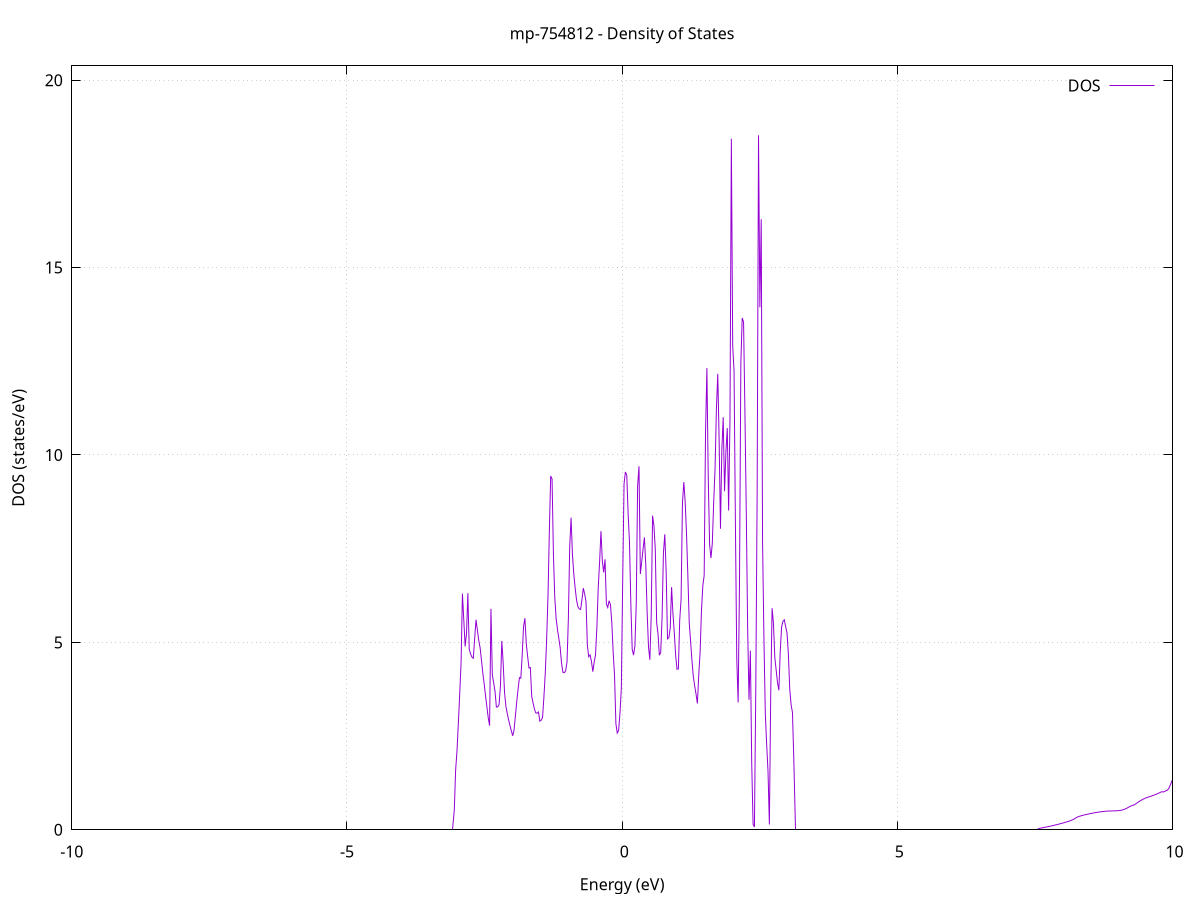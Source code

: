 set title 'mp-754812 - Density of States'
set xlabel 'Energy (eV)'
set ylabel 'DOS (states/eV)'
set grid
set xrange [-10:10]
set yrange [0:20.383]
set xzeroaxis lt -1
set terminal png size 800,600
set output 'mp-754812_dos_gnuplot.png'
plot '-' using 1:2 with lines title 'DOS'
-17.635100 0.000000
-17.610400 0.000000
-17.585800 0.000000
-17.561100 0.000000
-17.536400 0.000000
-17.511700 0.000000
-17.487100 0.000000
-17.462400 0.000000
-17.437700 0.000000
-17.413000 0.000000
-17.388300 0.000000
-17.363700 0.000000
-17.339000 0.000000
-17.314300 0.000000
-17.289600 0.000000
-17.265000 0.000000
-17.240300 0.000000
-17.215600 0.000000
-17.190900 0.000000
-17.166200 0.000000
-17.141600 0.000000
-17.116900 0.000000
-17.092200 0.000000
-17.067500 0.000000
-17.042800 0.000000
-17.018200 0.000000
-16.993500 0.000000
-16.968800 0.000000
-16.944100 0.000000
-16.919500 0.000000
-16.894800 0.000000
-16.870100 0.000000
-16.845400 0.000000
-16.820700 0.000000
-16.796100 0.000000
-16.771400 0.000000
-16.746700 0.000000
-16.722000 0.000000
-16.697300 0.000000
-16.672700 0.000000
-16.648000 0.000000
-16.623300 0.000000
-16.598600 0.000000
-16.574000 0.000000
-16.549300 0.000000
-16.524600 0.000000
-16.499900 0.000000
-16.475200 0.000000
-16.450600 0.000000
-16.425900 0.000000
-16.401200 0.000000
-16.376500 0.000000
-16.351800 0.000000
-16.327200 0.000000
-16.302500 0.000000
-16.277800 0.000000
-16.253100 0.000000
-16.228500 0.000000
-16.203800 0.000000
-16.179100 0.000000
-16.154400 0.000000
-16.129700 0.000000
-16.105100 0.000000
-16.080400 0.000000
-16.055700 0.000000
-16.031000 0.000000
-16.006400 0.000000
-15.981700 0.000000
-15.957000 0.000000
-15.932300 0.000000
-15.907600 0.000000
-15.883000 0.000000
-15.858300 0.000000
-15.833600 0.000000
-15.808900 0.000000
-15.784200 0.000000
-15.759600 0.000000
-15.734900 0.000000
-15.710200 0.000000
-15.685500 0.000000
-15.660900 0.000000
-15.636200 0.000000
-15.611500 0.000000
-15.586800 0.000000
-15.562100 0.000000
-15.537500 0.000000
-15.512800 0.000000
-15.488100 0.000000
-15.463400 0.000000
-15.438700 0.000000
-15.414100 0.000000
-15.389400 0.081600
-15.364700 0.404200
-15.340000 0.657200
-15.315400 0.948600
-15.290700 1.401600
-15.266000 1.782400
-15.241300 1.973900
-15.216600 2.069700
-15.192000 2.111600
-15.167300 2.107800
-15.142600 2.048300
-15.117900 2.007400
-15.093300 2.055000
-15.068600 2.123700
-15.043900 2.225000
-15.019200 2.406600
-14.994500 2.486300
-14.969900 2.607300
-14.945200 2.681400
-14.920500 2.677700
-14.895800 2.585000
-14.871100 2.484600
-14.846500 2.389900
-14.821800 2.323800
-14.797100 2.293500
-14.772400 2.300700
-14.747800 2.641800
-14.723100 3.446000
-14.698400 4.216500
-14.673700 5.537000
-14.649000 5.827300
-14.624400 6.123700
-14.599700 6.433600
-14.575000 7.781700
-14.550300 9.697600
-14.525600 3.271100
-14.501000 3.438100
-14.476300 3.872300
-14.451600 4.575700
-14.426900 4.562300
-14.402300 4.420900
-14.377600 4.342800
-14.352900 5.000500
-14.328200 5.978900
-14.303500 6.408100
-14.278900 7.216000
-14.254200 7.841500
-14.229500 8.860800
-14.204800 11.808100
-14.180200 4.935400
-14.155500 4.087200
-14.130800 4.610800
-14.106100 5.233600
-14.081400 6.485800
-14.056800 7.344100
-14.032100 8.387000
-14.007400 9.425400
-13.982700 9.334300
-13.958000 4.028900
-13.933400 3.717500
-13.908700 4.412600
-13.884000 4.990600
-13.859300 5.421000
-13.834700 5.600300
-13.810000 7.289800
-13.785300 6.685200
-13.760600 5.451000
-13.735900 4.893400
-13.711300 4.347100
-13.686600 4.115500
-13.661900 9.773100
-13.637200 15.478700
-13.612500 17.383000
-13.587900 12.307300
-13.563200 7.500800
-13.538500 6.171900
-13.513800 5.382600
-13.489200 4.622300
-13.464500 4.632200
-13.439800 4.649500
-13.415100 4.674400
-13.390400 4.706800
-13.365800 0.000000
-13.341100 0.000000
-13.316400 2.242500
-13.291700 2.242500
-13.267000 2.242400
-13.242400 2.242300
-13.217700 2.242300
-13.193000 2.242200
-13.168300 2.242100
-13.143700 2.242100
-13.119000 2.242000
-13.094300 2.242000
-13.069600 2.241900
-13.044900 2.375700
-13.020300 3.633400
-12.995600 3.632300
-12.970900 3.631600
-12.946200 3.631500
-12.921600 3.631800
-12.896900 3.632500
-12.872200 3.633800
-12.847500 11.039300
-12.822800 13.289700
-12.798200 4.224400
-12.773500 0.000000
-12.748800 0.000000
-12.724100 0.000000
-12.699400 0.000000
-12.674800 0.000000
-12.650100 0.000000
-12.625400 0.000000
-12.600700 0.000000
-12.576100 0.000000
-12.551400 0.000000
-12.526700 0.000000
-12.502000 0.000000
-12.477300 0.000000
-12.452700 0.000000
-12.428000 0.000000
-12.403300 0.000000
-12.378600 0.000000
-12.353900 0.000000
-12.329300 0.000000
-12.304600 0.000000
-12.279900 0.000000
-12.255200 0.000000
-12.230600 0.000000
-12.205900 0.000000
-12.181200 0.000000
-12.156500 0.000000
-12.131800 0.000000
-12.107200 0.000000
-12.082500 0.000000
-12.057800 0.000000
-12.033100 0.000000
-12.008500 0.000000
-11.983800 0.000000
-11.959100 0.000000
-11.934400 0.000000
-11.909700 0.000000
-11.885100 0.000000
-11.860400 0.000000
-11.835700 0.000000
-11.811000 0.000000
-11.786300 0.000000
-11.761700 0.000000
-11.737000 0.000000
-11.712300 0.000000
-11.687600 0.000000
-11.663000 0.000000
-11.638300 0.000000
-11.613600 0.000000
-11.588900 0.000000
-11.564200 0.000000
-11.539600 0.000000
-11.514900 0.000000
-11.490200 0.000000
-11.465500 0.000000
-11.440800 0.000000
-11.416200 0.000000
-11.391500 0.000000
-11.366800 0.000000
-11.342100 0.000000
-11.317500 0.000000
-11.292800 0.000000
-11.268100 0.000000
-11.243400 0.000000
-11.218700 0.000000
-11.194100 0.000000
-11.169400 0.000000
-11.144700 0.000000
-11.120000 0.000000
-11.095400 0.000000
-11.070700 0.000000
-11.046000 0.000000
-11.021300 0.000000
-10.996600 0.000000
-10.972000 0.000000
-10.947300 0.000000
-10.922600 0.000000
-10.897900 0.000000
-10.873200 0.000000
-10.848600 0.000000
-10.823900 0.000000
-10.799200 0.000000
-10.774500 0.000000
-10.749900 0.000000
-10.725200 0.000000
-10.700500 0.000000
-10.675800 0.000000
-10.651100 0.000000
-10.626500 0.000000
-10.601800 0.000000
-10.577100 0.000000
-10.552400 0.000000
-10.527700 0.000000
-10.503100 0.000000
-10.478400 0.000000
-10.453700 0.000000
-10.429000 0.000000
-10.404400 0.000000
-10.379700 0.000000
-10.355000 0.000000
-10.330300 0.000000
-10.305600 0.000000
-10.281000 0.000000
-10.256300 0.000000
-10.231600 0.000000
-10.206900 0.000000
-10.182300 0.000000
-10.157600 0.000000
-10.132900 0.000000
-10.108200 0.000000
-10.083500 0.000000
-10.058900 0.000000
-10.034200 0.000000
-10.009500 0.000000
-9.984800 0.000000
-9.960100 0.000000
-9.935500 0.000000
-9.910800 0.000000
-9.886100 0.000000
-9.861400 0.000000
-9.836800 0.000000
-9.812100 0.000000
-9.787400 0.000000
-9.762700 0.000000
-9.738000 0.000000
-9.713400 0.000000
-9.688700 0.000000
-9.664000 0.000000
-9.639300 0.000000
-9.614600 0.000000
-9.590000 0.000000
-9.565300 0.000000
-9.540600 0.000000
-9.515900 0.000000
-9.491300 0.000000
-9.466600 0.000000
-9.441900 0.000000
-9.417200 0.000000
-9.392500 0.000000
-9.367900 0.000000
-9.343200 0.000000
-9.318500 0.000000
-9.293800 0.000000
-9.269100 0.000000
-9.244500 0.000000
-9.219800 0.000000
-9.195100 0.000000
-9.170400 0.000000
-9.145800 0.000000
-9.121100 0.000000
-9.096400 0.000000
-9.071700 0.000000
-9.047000 0.000000
-9.022400 0.000000
-8.997700 0.000000
-8.973000 0.000000
-8.948300 0.000000
-8.923700 0.000000
-8.899000 0.000000
-8.874300 0.000000
-8.849600 0.000000
-8.824900 0.000000
-8.800300 0.000000
-8.775600 0.000000
-8.750900 0.000000
-8.726200 0.000000
-8.701500 0.000000
-8.676900 0.000000
-8.652200 0.000000
-8.627500 0.000000
-8.602800 0.000000
-8.578200 0.000000
-8.553500 0.000000
-8.528800 0.000000
-8.504100 0.000000
-8.479400 0.000000
-8.454800 0.000000
-8.430100 0.000000
-8.405400 0.000000
-8.380700 0.000000
-8.356000 0.000000
-8.331400 0.000000
-8.306700 0.000000
-8.282000 0.000000
-8.257300 0.000000
-8.232700 0.000000
-8.208000 0.000000
-8.183300 0.000000
-8.158600 0.000000
-8.133900 0.000000
-8.109300 0.000000
-8.084600 0.000000
-8.059900 0.000000
-8.035200 0.000000
-8.010600 0.000000
-7.985900 0.000000
-7.961200 0.000000
-7.936500 0.000000
-7.911800 0.000000
-7.887200 0.000000
-7.862500 0.000000
-7.837800 0.000000
-7.813100 0.000000
-7.788400 0.000000
-7.763800 0.000000
-7.739100 0.000000
-7.714400 0.000000
-7.689700 0.000000
-7.665100 0.000000
-7.640400 0.000000
-7.615700 0.000000
-7.591000 0.000000
-7.566300 0.000000
-7.541700 0.000000
-7.517000 0.000000
-7.492300 0.000000
-7.467600 0.000000
-7.442900 0.000000
-7.418300 0.000000
-7.393600 0.000000
-7.368900 0.000000
-7.344200 0.000000
-7.319600 0.000000
-7.294900 0.000000
-7.270200 0.000000
-7.245500 0.000000
-7.220800 0.000000
-7.196200 0.000000
-7.171500 0.000000
-7.146800 0.000000
-7.122100 0.000000
-7.097500 0.000000
-7.072800 0.000000
-7.048100 0.000000
-7.023400 0.000000
-6.998700 0.000000
-6.974100 0.000000
-6.949400 0.000000
-6.924700 0.000000
-6.900000 0.000000
-6.875300 0.000000
-6.850700 0.000000
-6.826000 0.000000
-6.801300 0.000000
-6.776600 0.000000
-6.752000 0.000000
-6.727300 0.000000
-6.702600 0.000000
-6.677900 0.000000
-6.653200 0.000000
-6.628600 0.000000
-6.603900 0.000000
-6.579200 0.000000
-6.554500 0.000000
-6.529800 0.000000
-6.505200 0.000000
-6.480500 0.000000
-6.455800 0.000000
-6.431100 0.000000
-6.406500 0.000000
-6.381800 0.000000
-6.357100 0.000000
-6.332400 0.000000
-6.307700 0.000000
-6.283100 0.000000
-6.258400 0.000000
-6.233700 0.000000
-6.209000 0.000000
-6.184400 0.000000
-6.159700 0.000000
-6.135000 0.000000
-6.110300 0.000000
-6.085600 0.000000
-6.061000 0.000000
-6.036300 0.000000
-6.011600 0.000000
-5.986900 0.000000
-5.962200 0.000000
-5.937600 0.000000
-5.912900 0.000000
-5.888200 0.000000
-5.863500 0.000000
-5.838900 0.000000
-5.814200 0.000000
-5.789500 0.000000
-5.764800 0.000000
-5.740100 0.000000
-5.715500 0.000000
-5.690800 0.000000
-5.666100 0.000000
-5.641400 0.000000
-5.616700 0.000000
-5.592100 0.000000
-5.567400 0.000000
-5.542700 0.000000
-5.518000 0.000000
-5.493400 0.000000
-5.468700 0.000000
-5.444000 0.000000
-5.419300 0.000000
-5.394600 0.000000
-5.370000 0.000000
-5.345300 0.000000
-5.320600 0.000000
-5.295900 0.000000
-5.271200 0.000000
-5.246600 0.000000
-5.221900 0.000000
-5.197200 0.000000
-5.172500 0.000000
-5.147900 0.000000
-5.123200 0.000000
-5.098500 0.000000
-5.073800 0.000000
-5.049100 0.000000
-5.024500 0.000000
-4.999800 0.000000
-4.975100 0.000000
-4.950400 0.000000
-4.925800 0.000000
-4.901100 0.000000
-4.876400 0.000000
-4.851700 0.000000
-4.827000 0.000000
-4.802400 0.000000
-4.777700 0.000000
-4.753000 0.000000
-4.728300 0.000000
-4.703600 0.000000
-4.679000 0.000000
-4.654300 0.000000
-4.629600 0.000000
-4.604900 0.000000
-4.580300 0.000000
-4.555600 0.000000
-4.530900 0.000000
-4.506200 0.000000
-4.481500 0.000000
-4.456900 0.000000
-4.432200 0.000000
-4.407500 0.000000
-4.382800 0.000000
-4.358100 0.000000
-4.333500 0.000000
-4.308800 0.000000
-4.284100 0.000000
-4.259400 0.000000
-4.234800 0.000000
-4.210100 0.000000
-4.185400 0.000000
-4.160700 0.000000
-4.136000 0.000000
-4.111400 0.000000
-4.086700 0.000000
-4.062000 0.000000
-4.037300 0.000000
-4.012700 0.000000
-3.988000 0.000000
-3.963300 0.000000
-3.938600 0.000000
-3.913900 0.000000
-3.889300 0.000000
-3.864600 0.000000
-3.839900 0.000000
-3.815200 0.000000
-3.790500 0.000000
-3.765900 0.000000
-3.741200 0.000000
-3.716500 0.000000
-3.691800 0.000000
-3.667200 0.000000
-3.642500 0.000000
-3.617800 0.000000
-3.593100 0.000000
-3.568400 0.000000
-3.543800 0.000000
-3.519100 0.000000
-3.494400 0.000000
-3.469700 0.000000
-3.445000 0.000000
-3.420400 0.000000
-3.395700 0.000000
-3.371000 0.000000
-3.346300 0.000000
-3.321700 0.000000
-3.297000 0.000000
-3.272300 0.000000
-3.247600 0.000000
-3.222900 0.000000
-3.198300 0.000000
-3.173600 0.000000
-3.148900 0.000000
-3.124200 0.000000
-3.099600 0.000000
-3.074900 0.000000
-3.050200 0.516700
-3.025500 1.591900
-3.000800 2.109600
-2.976200 2.836500
-2.951500 3.615300
-2.926800 4.456400
-2.902100 6.298900
-2.877400 5.606200
-2.852800 4.890000
-2.828100 5.230800
-2.803400 6.312000
-2.778700 4.821900
-2.754100 4.691900
-2.729400 4.608800
-2.704700 4.576600
-2.680000 5.095400
-2.655300 5.604100
-2.630700 5.335200
-2.606000 5.059700
-2.581300 4.861700
-2.556600 4.533200
-2.531900 4.185700
-2.507300 3.898100
-2.482600 3.574600
-2.457900 3.287600
-2.433200 2.987800
-2.408600 2.778000
-2.383900 5.894500
-2.359200 4.142000
-2.334500 3.919800
-2.309800 3.693300
-2.285200 3.275300
-2.260500 3.280900
-2.235800 3.342600
-2.211100 3.846800
-2.186500 5.036600
-2.161800 4.454800
-2.137100 3.670000
-2.112400 3.297200
-2.087700 3.100700
-2.063100 2.932500
-2.038400 2.781800
-2.013700 2.643200
-1.989000 2.507500
-1.964300 2.658500
-1.939700 3.034800
-1.915000 3.418200
-1.890300 3.765400
-1.865600 4.061300
-1.841000 4.046200
-1.816300 4.648900
-1.791600 5.421200
-1.766900 5.645700
-1.742200 4.971400
-1.717600 4.632400
-1.692900 4.316800
-1.668200 4.329600
-1.643500 3.566900
-1.618800 3.384500
-1.594200 3.223500
-1.569500 3.120500
-1.544800 3.110900
-1.520100 3.143800
-1.495500 2.899100
-1.470800 2.924500
-1.446100 2.997600
-1.421400 3.546500
-1.396700 4.181100
-1.372100 5.075500
-1.347400 6.236000
-1.322700 7.957600
-1.298000 9.439800
-1.273300 9.358100
-1.248700 7.348100
-1.224000 6.191900
-1.199300 5.637200
-1.174600 5.336100
-1.150000 5.105000
-1.125300 4.848700
-1.100600 4.438600
-1.075900 4.201200
-1.051200 4.191600
-1.026600 4.240500
-1.001900 4.474600
-0.977200 5.620900
-0.952500 7.558100
-0.927900 8.327400
-0.903200 7.342700
-0.878500 6.821100
-0.853800 6.450500
-0.829100 6.135500
-0.804500 5.954400
-0.779800 5.895000
-0.755100 5.879900
-0.730400 6.132300
-0.705700 6.447100
-0.681100 6.291500
-0.656400 6.085200
-0.631700 4.918800
-0.607000 4.616400
-0.582400 4.666000
-0.557700 4.493800
-0.533000 4.219100
-0.508300 4.468400
-0.483600 4.670700
-0.459000 5.403800
-0.434300 6.469500
-0.409600 7.140100
-0.384900 7.967300
-0.360200 7.176200
-0.335600 6.867200
-0.310900 7.216500
-0.286200 6.022400
-0.261500 5.932000
-0.236900 6.112600
-0.212200 6.006300
-0.187500 5.516200
-0.162800 4.727200
-0.138100 4.121800
-0.113500 2.831600
-0.088800 2.581800
-0.064100 2.650800
-0.039400 3.115900
-0.014800 3.765400
0.009900 6.626800
0.034600 9.230500
0.059300 9.548100
0.084000 9.460200
0.108600 8.434500
0.133300 7.680500
0.158000 6.021000
0.182700 4.815100
0.207400 4.663100
0.232000 4.909300
0.256700 6.050700
0.281400 9.180100
0.306100 9.698100
0.330700 6.824000
0.355400 7.148800
0.380100 7.492300
0.404800 7.802000
0.429500 7.061700
0.454100 5.808300
0.478800 4.884300
0.503500 4.534600
0.528200 5.697600
0.552900 8.381600
0.577500 8.114400
0.602200 7.488200
0.626900 5.525600
0.651600 5.230900
0.676200 4.656900
0.700900 4.731000
0.725600 5.670200
0.750300 7.390100
0.775000 7.884300
0.799600 6.892500
0.824300 5.094500
0.849000 5.127800
0.873700 5.384000
0.898300 6.475800
0.923000 5.769200
0.947700 5.256500
0.972400 4.645700
0.997100 4.283900
1.021700 4.293700
1.046400 5.606400
1.071100 6.152800
1.095800 8.717600
1.120500 9.277500
1.145100 8.759200
1.169800 7.895800
1.194500 6.761500
1.219200 5.521800
1.243800 5.020900
1.268500 4.515500
1.293200 4.088100
1.317900 3.838300
1.342600 3.618200
1.367200 3.370400
1.391900 4.127000
1.416600 4.739600
1.441300 5.846900
1.466000 6.512700
1.490600 6.789800
1.515300 10.604700
1.540000 12.317800
1.564700 9.381500
1.589300 7.609500
1.614000 7.250500
1.638700 7.660400
1.663400 8.743500
1.688100 9.620000
1.712700 11.216500
1.737400 12.166400
1.762100 10.413600
1.786800 8.032900
1.811400 10.129600
1.836100 11.008600
1.860800 9.030100
1.885500 10.070500
1.910200 10.717600
1.934800 8.519100
1.959500 10.964000
1.984200 18.439900
2.008900 12.904500
2.033600 12.240600
2.058200 8.143500
2.082900 4.546800
2.107600 3.397600
2.132300 6.604400
2.156900 12.455200
2.181600 13.655900
2.206300 13.548200
2.231000 11.139800
2.255700 8.465500
2.280300 5.399400
2.305000 3.469100
2.329700 4.778900
2.354400 1.782200
2.379100 0.144800
2.403700 0.073700
2.428400 3.775400
2.453100 8.977100
2.477800 18.530000
2.502400 13.943000
2.527100 16.290500
2.551800 7.649800
2.576500 5.088900
2.601200 3.100900
2.625800 2.283100
2.650500 1.558200
2.675200 0.140800
2.699900 3.636400
2.724600 5.912100
2.749200 5.510300
2.773900 4.598900
2.798600 4.259200
2.823300 3.922600
2.847900 3.722300
2.872600 4.763500
2.897300 5.413600
2.922000 5.562700
2.946700 5.602800
2.971300 5.419100
2.996000 5.243600
3.020700 4.687300
3.045400 3.751100
3.070000 3.336900
3.094700 3.127000
3.119400 1.865900
3.144100 0.000000
3.168800 0.000000
3.193400 0.000000
3.218100 0.000000
3.242800 0.000000
3.267500 0.000000
3.292200 0.000000
3.316800 0.000000
3.341500 0.000000
3.366200 0.000000
3.390900 0.000000
3.415500 0.000000
3.440200 0.000000
3.464900 0.000000
3.489600 0.000000
3.514300 0.000000
3.538900 0.000000
3.563600 0.000000
3.588300 0.000000
3.613000 0.000000
3.637700 0.000000
3.662300 0.000000
3.687000 0.000000
3.711700 0.000000
3.736400 0.000000
3.761000 0.000000
3.785700 0.000000
3.810400 0.000000
3.835100 0.000000
3.859800 0.000000
3.884400 0.000000
3.909100 0.000000
3.933800 0.000000
3.958500 0.000000
3.983100 0.000000
4.007800 0.000000
4.032500 0.000000
4.057200 0.000000
4.081900 0.000000
4.106500 0.000000
4.131200 0.000000
4.155900 0.000000
4.180600 0.000000
4.205300 0.000000
4.229900 0.000000
4.254600 0.000000
4.279300 0.000000
4.304000 0.000000
4.328600 0.000000
4.353300 0.000000
4.378000 0.000000
4.402700 0.000000
4.427400 0.000000
4.452000 0.000000
4.476700 0.000000
4.501400 0.000000
4.526100 0.000000
4.550800 0.000000
4.575400 0.000000
4.600100 0.000000
4.624800 0.000000
4.649500 0.000000
4.674100 0.000000
4.698800 0.000000
4.723500 0.000000
4.748200 0.000000
4.772900 0.000000
4.797500 0.000000
4.822200 0.000000
4.846900 0.000000
4.871600 0.000000
4.896200 0.000000
4.920900 0.000000
4.945600 0.000000
4.970300 0.000000
4.995000 0.000000
5.019600 0.000000
5.044300 0.000000
5.069000 0.000000
5.093700 0.000000
5.118400 0.000000
5.143000 0.000000
5.167700 0.000000
5.192400 0.000000
5.217100 0.000000
5.241700 0.000000
5.266400 0.000000
5.291100 0.000000
5.315800 0.000000
5.340500 0.000000
5.365100 0.000000
5.389800 0.000000
5.414500 0.000000
5.439200 0.000000
5.463900 0.000000
5.488500 0.000000
5.513200 0.000000
5.537900 0.000000
5.562600 0.000000
5.587200 0.000000
5.611900 0.000000
5.636600 0.000000
5.661300 0.000000
5.686000 0.000000
5.710600 0.000000
5.735300 0.000000
5.760000 0.000000
5.784700 0.000000
5.809400 0.000000
5.834000 0.000000
5.858700 0.000000
5.883400 0.000000
5.908100 0.000000
5.932700 0.000000
5.957400 0.000000
5.982100 0.000000
6.006800 0.000000
6.031500 0.000000
6.056100 0.000000
6.080800 0.000000
6.105500 0.000000
6.130200 0.000000
6.154800 0.000000
6.179500 0.000000
6.204200 0.000000
6.228900 0.000000
6.253600 0.000000
6.278200 0.000000
6.302900 0.000000
6.327600 0.000000
6.352300 0.000000
6.377000 0.000000
6.401600 0.000000
6.426300 0.000000
6.451000 0.000000
6.475700 0.000000
6.500300 0.000000
6.525000 0.000000
6.549700 0.000000
6.574400 0.000000
6.599100 0.000000
6.623700 0.000000
6.648400 0.000000
6.673100 0.000000
6.697800 0.000000
6.722500 0.000000
6.747100 0.000000
6.771800 0.000000
6.796500 0.000000
6.821200 0.000000
6.845800 0.000000
6.870500 0.000000
6.895200 0.000000
6.919900 0.000000
6.944600 0.000000
6.969200 0.000000
6.993900 0.000000
7.018600 0.000000
7.043300 0.000000
7.067900 0.000000
7.092600 0.000000
7.117300 0.000000
7.142000 0.000000
7.166700 0.000000
7.191300 0.000000
7.216000 0.000000
7.240700 0.000000
7.265400 0.000000
7.290100 0.000000
7.314700 0.000000
7.339400 0.000000
7.364100 0.000000
7.388800 0.000000
7.413400 0.000000
7.438100 0.000000
7.462800 0.000000
7.487500 0.000000
7.512200 0.000000
7.536800 0.006800
7.561500 0.023700
7.586200 0.036800
7.610900 0.046200
7.635600 0.053000
7.660200 0.059800
7.684900 0.066900
7.709600 0.074100
7.734300 0.081700
7.758900 0.089400
7.783600 0.097400
7.808300 0.105500
7.833000 0.114000
7.857700 0.122600
7.882300 0.131500
7.907000 0.140600
7.931700 0.149900
7.956400 0.159500
7.981000 0.169200
8.005700 0.179200
8.030400 0.189500
8.055100 0.199900
8.079800 0.210600
8.104400 0.221500
8.129100 0.233100
8.153800 0.246800
8.178500 0.262700
8.203200 0.280800
8.227800 0.301100
8.252500 0.323600
8.277200 0.343100
8.301900 0.355100
8.326500 0.367600
8.351200 0.378200
8.375900 0.387300
8.400600 0.396200
8.425300 0.404800
8.449900 0.413200
8.474600 0.421400
8.499300 0.429400
8.524000 0.437000
8.548700 0.444300
8.573300 0.451200
8.598000 0.457700
8.622700 0.463800
8.647400 0.469600
8.672000 0.475000
8.696700 0.480000
8.721400 0.484600
8.746100 0.488800
8.770800 0.492600
8.795400 0.495900
8.820100 0.498800
8.844800 0.500700
8.869500 0.501500
8.894100 0.502400
8.918800 0.503300
8.943500 0.504600
8.968200 0.506300
8.992900 0.508300
9.017500 0.510800
9.042200 0.514300
9.066900 0.520400
9.091600 0.529200
9.116300 0.540600
9.140900 0.554800
9.165600 0.571600
9.190300 0.591100
9.215000 0.612800
9.239600 0.630700
9.264300 0.646200
9.289000 0.659400
9.313700 0.670300
9.338400 0.696900
9.363000 0.724200
9.387700 0.749500
9.412400 0.772500
9.437100 0.793100
9.461800 0.811900
9.486400 0.830600
9.511100 0.847100
9.535800 0.860900
9.560500 0.872400
9.585100 0.884000
9.609800 0.896300
9.634500 0.909200
9.659200 0.922700
9.683900 0.936900
9.708500 0.951700
9.733200 0.967100
9.757900 0.983100
9.782600 0.999800
9.807300 1.016900
9.831900 1.007700
9.856600 1.023000
9.881300 1.038700
9.906000 1.056100
9.930600 1.097100
9.955300 1.179600
9.980000 1.260500
10.004700 1.352500
10.029400 1.441800
10.054000 1.507800
10.078700 1.554700
10.103400 1.588500
10.128100 1.612800
10.152700 1.624500
10.177400 1.626300
10.202100 1.624200
10.226800 1.623800
10.251500 1.623800
10.276100 1.623900
10.300800 1.625100
10.325500 1.628700
10.350200 1.634400
10.374900 1.646700
10.399500 1.694800
10.424200 1.727000
10.448900 1.745100
10.473600 1.764700
10.498200 1.785500
10.522900 1.807700
10.547600 1.830900
10.572300 1.855700
10.597000 1.881000
10.621600 1.900400
10.646300 1.923500
10.671000 1.952100
10.695700 2.001500
10.720400 2.080000
10.745000 2.167200
10.769700 2.231700
10.794400 2.297900
10.819100 2.377200
10.843700 2.471400
10.868400 2.577000
10.893100 2.686600
10.917800 2.851200
10.942500 2.970200
10.967100 3.078000
10.991800 3.188000
11.016500 3.280800
11.041200 3.345000
11.065800 3.468100
11.090500 3.596000
11.115200 3.702900
11.139900 3.808600
11.164600 3.854900
11.189200 3.720600
11.213900 3.633000
11.238600 3.623100
11.263300 3.673300
11.288000 3.761500
11.312600 3.898500
11.337300 4.113600
11.362000 4.411000
11.386700 4.727000
11.411300 5.269600
11.436000 6.416900
11.460700 5.829200
11.485400 4.949000
11.510100 4.101200
11.534700 3.661800
11.559400 3.423600
11.584100 3.452700
11.608800 3.524400
11.633500 3.583600
11.658100 3.600800
11.682800 3.785200
11.707500 4.287100
11.732200 5.024900
11.756800 6.225800
11.781500 6.978500
11.806200 9.194100
11.830900 5.527600
11.855600 3.857000
11.880200 3.583800
11.904900 3.669200
11.929600 3.769600
11.954300 3.962700
11.978900 4.287300
12.003600 4.861400
12.028300 5.415500
12.053000 5.865600
12.077700 7.502300
12.102300 5.103700
12.127000 4.412500
12.151700 3.897500
12.176400 3.509500
12.201100 3.258100
12.225700 3.106800
12.250400 3.021500
12.275100 3.024500
12.299800 3.239100
12.324400 3.645700
12.349100 4.410600
12.373800 5.072100
12.398500 5.609100
12.423200 5.844000
12.447800 6.146800
12.472500 5.729500
12.497200 3.713700
12.521900 3.405400
12.546600 3.393300
12.571200 3.444600
12.595900 3.658600
12.620600 4.022700
12.645300 4.425400
12.669900 4.654700
12.694600 4.672600
12.719300 4.676400
12.744000 4.394000
12.768700 4.077000
12.793300 4.023900
12.818000 4.378700
12.842700 4.264900
12.867400 3.645000
12.892000 3.724000
12.916700 3.755000
12.941400 3.759400
12.966100 3.760300
12.990800 3.795700
13.015400 3.879300
13.040100 4.009200
13.064800 4.105100
13.089500 4.319100
13.114200 4.426800
13.138800 4.480600
13.163500 4.374300
13.188200 4.123900
13.212900 4.094700
13.237500 4.214300
13.262200 4.639900
13.286900 5.130200
13.311600 5.329000
13.336300 4.901200
13.360900 4.709300
13.385600 4.898300
13.410300 4.763100
13.435000 3.505700
13.459700 2.495400
13.484300 2.913500
13.509000 2.520200
13.533700 2.738400
13.558400 3.420700
13.583000 4.408200
13.607700 4.688100
13.632400 4.724800
13.657100 4.206100
13.681800 3.962800
13.706400 3.610100
13.731100 3.348800
13.755800 3.295000
13.780500 3.163700
13.805200 3.061200
13.829800 2.987900
13.854500 2.942600
13.879200 2.970500
13.903900 3.504800
13.928500 4.227100
13.953200 4.173400
13.977900 4.403700
14.002600 4.538000
14.027300 4.647000
14.051900 4.754200
14.076600 5.034500
14.101300 7.445300
14.126000 7.931700
14.150600 8.168500
14.175300 4.404100
14.200000 3.632900
14.224700 3.105200
14.249400 2.820400
14.274000 2.806900
14.298700 3.068300
14.323400 3.480000
14.348100 4.045300
14.372800 4.654400
14.397400 5.171300
14.422100 5.730300
14.446800 6.047700
14.471500 5.836000
14.496100 5.285400
14.520800 5.122600
14.545500 4.874700
14.570200 4.627400
14.594900 4.354800
14.619500 3.901900
14.644200 3.387600
14.668900 3.071300
14.693600 2.937800
14.718300 2.783300
14.742900 2.598800
14.767600 2.334700
14.792300 2.161500
14.817000 2.071000
14.841600 2.044900
14.866300 2.075400
14.891000 2.299000
14.915700 2.644500
14.940400 3.079100
14.965000 3.559800
14.989700 4.081800
15.014400 4.637500
15.039100 5.583400
15.063700 7.136000
15.088400 6.327900
15.113100 5.665400
15.137800 5.154300
15.162500 4.811000
15.187100 4.434300
15.211800 4.123500
15.236500 3.719600
15.261200 3.512000
15.285900 2.743100
15.310500 2.787800
15.335200 2.742900
15.359900 2.850300
15.384600 3.393100
15.409200 4.116600
15.433900 4.372500
15.458600 4.613500
15.483300 4.809300
15.508000 5.333700
15.532600 5.339700
15.557300 5.351600
15.582000 5.374000
15.606700 5.276200
15.631400 5.212700
15.656000 4.687200
15.680700 4.662400
15.705400 4.525400
15.730100 4.486400
15.754700 4.528100
15.779400 4.508200
15.804100 4.514900
15.828800 4.546600
15.853500 4.574200
15.878100 4.576000
15.902800 4.597600
15.927500 4.609500
15.952200 4.728200
15.976800 4.973100
16.001500 5.307100
16.026200 5.206900
16.050900 5.335300
16.075600 5.386100
16.100200 5.072200
16.124900 4.767600
16.149600 4.534400
16.174300 4.384600
16.199000 4.275300
16.223600 4.119100
16.248300 3.834600
16.273000 3.664300
16.297700 3.672000
16.322300 3.924000
16.347000 4.432200
16.371700 5.433300
16.396400 5.951500
16.421100 6.463800
16.445700 8.106000
16.470400 6.357200
16.495100 5.832100
16.519800 5.827100
16.544500 4.591800
16.569100 3.611800
16.593800 2.973300
16.618500 2.510800
16.643200 2.216100
16.667800 2.015800
16.692500 1.818700
16.717200 1.720400
16.741900 1.652300
16.766600 3.651800
16.791200 3.959300
16.815900 4.423400
16.840600 6.203200
16.865300 7.289200
16.889900 6.381500
16.914600 6.911200
16.939300 6.301600
16.964000 5.900800
16.988700 5.547900
17.013300 5.238000
17.038000 4.983000
17.062700 5.139400
17.087400 5.437500
17.112100 5.302500
17.136700 4.159000
17.161400 3.672300
17.186100 3.623700
17.210800 4.032800
17.235400 4.319800
17.260100 4.564700
17.284800 4.778600
17.309500 5.296900
17.334200 5.736900
17.358800 6.264300
17.383500 6.271700
17.408200 5.207000
17.432900 4.623500
17.457600 4.516100
17.482200 4.701800
17.506900 4.419000
17.531600 4.002900
17.556300 3.891200
17.580900 4.236800
17.605600 4.956400
17.630300 6.576200
17.655000 8.043200
17.679700 9.411800
17.704300 10.339200
17.729000 8.031800
17.753700 5.043000
17.778400 4.982700
17.803100 5.284700
17.827700 6.074600
17.852400 7.342700
17.877100 8.600900
17.901800 10.541800
17.926400 9.541500
17.951100 9.379600
17.975800 7.624800
18.000500 6.341600
18.025200 5.425700
18.049800 4.427400
18.074500 4.023600
18.099200 3.986000
18.123900 4.766300
18.148500 5.302700
18.173200 5.708500
18.197900 6.011100
18.222600 6.456800
18.247300 6.993800
18.271900 7.554000
18.296600 8.350200
18.321300 7.683200
18.346000 7.155100
18.370700 6.282100
18.395300 6.065000
18.420000 6.052300
18.444700 7.726400
18.469400 6.947200
18.494000 6.659600
18.518700 7.642100
18.543400 6.909200
18.568100 5.907100
18.592800 5.253500
18.617400 4.572000
18.642100 4.241700
18.666800 4.162500
18.691500 4.271900
18.716200 4.632500
18.740800 5.513900
18.765500 6.366600
18.790200 8.024200
18.814900 7.385900
18.839500 6.450700
18.864200 3.576400
18.888900 2.866400
18.913600 2.625100
18.938300 2.800000
18.962900 3.588200
18.987600 5.004400
19.012300 6.044600
19.037000 5.937900
19.061600 4.749100
19.086300 4.894800
19.111000 5.045500
19.135700 5.214600
19.160400 5.560400
19.185000 5.859300
19.209700 4.661500
19.234400 2.779300
19.259100 2.072100
19.283800 1.486500
19.308400 1.022500
19.333100 0.662500
19.357800 0.414500
19.382500 0.286300
19.407100 0.182600
19.431800 0.178700
19.456500 0.198600
19.481200 0.242300
19.505900 0.301700
19.530500 0.351200
19.555200 0.415000
19.579900 0.495800
19.604600 0.566900
19.629300 0.622500
19.653900 0.668300
19.678600 0.717800
19.703300 0.784300
19.728000 0.872500
19.752600 0.924900
19.777300 0.954200
19.802000 2.476100
19.826700 2.352200
19.851400 1.672200
19.876000 1.734200
19.900700 1.798900
19.925400 1.870600
19.950100 1.950000
19.974700 2.037300
19.999400 2.133800
20.024100 2.230700
20.048800 2.336100
20.073500 2.447200
20.098100 2.564200
20.122800 2.686900
20.147500 2.928100
20.172200 2.772600
20.196900 2.799600
20.221500 2.819200
20.246200 2.831800
20.270900 2.848800
20.295600 2.889200
20.320200 2.936900
20.344900 2.989700
20.369600 3.047900
20.394300 3.112200
20.419000 3.297400
20.443600 3.494400
20.468300 3.865800
20.493000 3.085700
20.517700 2.686700
20.542400 2.524900
20.567000 2.506400
20.591700 2.523200
20.616400 2.544200
20.641100 2.765900
20.665700 2.859900
20.690400 2.971500
20.715100 3.379400
20.739800 3.606700
20.764500 3.535900
20.789100 3.468500
20.813800 3.415700
20.838500 3.398600
20.863200 3.414300
20.887800 3.478000
20.912500 3.583500
20.937200 3.833900
20.961900 4.050100
20.986600 4.415500
21.011200 4.093900
21.035900 3.771800
21.060600 3.835900
21.085300 3.956000
21.110000 4.058900
21.134600 4.130500
21.159300 4.167600
21.184000 4.131700
21.208700 3.993900
21.233300 3.650100
21.258000 3.671700
21.282700 3.763300
21.307400 3.980500
21.332100 4.743300
21.356700 4.347100
21.381400 4.300400
21.406100 4.265500
21.430800 4.296500
21.455500 4.220800
21.480100 4.309400
21.504800 4.405200
21.529500 4.512800
21.554200 4.569400
21.578800 4.644200
21.603500 4.425800
21.628200 4.215700
21.652900 4.322300
21.677600 4.305500
21.702200 3.547200
21.726900 3.475100
21.751600 3.634600
21.776300 3.678000
21.801000 3.813900
21.825600 3.891500
21.850300 3.953300
21.875000 3.710300
21.899700 3.434200
21.924300 3.221000
21.949000 3.070000
21.973700 3.020400
21.998400 2.934900
22.023100 2.834600
22.047700 3.426200
22.072400 2.947500
22.097100 2.874100
22.121800 2.872100
22.146400 2.925600
22.171100 3.034600
22.195800 3.343200
22.220500 3.478500
22.245200 3.464000
22.269800 3.454400
22.294500 3.386000
22.319200 3.325300
22.343900 3.307000
22.368600 3.309700
22.393200 3.323500
22.417900 3.359300
22.442600 3.420400
22.467300 3.523600
22.491900 3.630800
22.516600 3.623500
22.541300 3.616500
22.566000 3.713200
22.590700 3.989300
22.615300 3.994800
22.640000 4.010000
22.664700 4.429100
22.689400 4.401600
22.714100 3.830600
22.738700 3.558700
22.763400 3.443000
22.788100 3.332700
22.812800 3.227800
22.837400 3.155600
22.862100 3.049600
22.886800 3.025100
22.911500 3.069900
22.936200 2.969500
22.960800 3.005700
22.985500 3.118600
23.010200 3.235200
23.034900 3.775000
23.059500 4.163100
23.084200 4.597200
23.108900 5.381600
23.133600 4.432000
23.158300 3.906200
23.182900 3.995500
23.207600 4.260700
23.232300 4.604900
23.257000 4.586100
23.281700 4.335300
23.306300 4.705900
23.331000 4.307500
23.355700 3.401700
23.380400 3.038300
23.405000 2.605400
23.429700 2.425900
23.454400 2.383200
23.479100 2.374300
23.503800 2.425800
23.528400 2.546800
23.553100 2.740100
23.577800 2.948300
23.602500 3.026600
23.627200 3.025700
23.651800 3.122300
23.676500 3.270000
23.701200 3.370900
23.725900 3.435100
23.750500 3.415100
23.775200 3.421900
23.799900 3.420400
23.824600 3.437800
23.849300 3.560900
23.873900 3.698800
23.898600 3.858500
23.923300 3.818000
23.948000 3.709300
23.972600 3.605200
23.997300 3.518600
24.022000 3.428900
24.046700 3.298900
24.071400 3.177500
24.096000 3.069000
24.120700 3.035600
24.145400 3.065500
24.170100 3.442400
24.194800 2.895600
24.219400 2.783900
24.244100 2.850500
24.268800 2.991600
24.293500 3.143900
24.318100 3.308000
24.342800 3.546300
24.367500 3.829200
24.392200 4.291500
24.416900 5.141200
24.441500 5.462600
24.466200 5.006100
24.490900 6.205400
24.515600 5.256200
24.540300 5.276200
24.564900 5.148600
24.589600 4.944700
24.614300 4.629600
24.639000 5.170300
24.663600 5.012600
24.688300 4.103900
24.713000 3.465000
24.737700 3.262800
24.762400 3.124800
24.787000 3.029200
24.811700 2.954700
24.836400 2.898300
24.861100 2.875900
24.885800 2.882100
24.910400 2.943600
24.935100 3.052100
24.959800 3.205500
24.984500 3.377700
25.009100 3.518200
25.033800 3.658200
25.058500 3.743400
25.083200 3.776300
25.107900 3.864300
25.132500 3.385400
25.157200 2.978400
25.181900 2.907100
25.206600 2.844900
25.231200 2.957300
25.255900 3.908500
25.280600 4.572800
25.305300 4.419300
25.330000 4.532600
25.354600 5.754800
25.379300 5.331100
25.404000 3.968900
25.428700 4.106200
25.453400 4.294900
25.478000 4.544400
25.502700 4.979200
25.527400 5.428200
25.552100 5.783000
25.576700 6.615400
25.601400 6.031200
25.626100 5.882100
25.650800 6.581100
25.675500 6.403000
25.700100 5.723400
25.724800 4.397500
25.749500 3.655700
25.774200 3.782900
25.798900 3.777900
25.823500 4.078600
25.848200 5.737600
25.872900 5.406600
25.897600 4.938800
25.922200 4.735800
25.946900 4.566400
25.971600 4.469900
25.996300 4.437900
26.021000 4.439600
26.045600 4.474300
26.070300 4.608000
26.095000 5.875400
26.119700 5.436300
26.144300 5.224100
26.169000 4.999000
26.193700 4.963400
26.218400 4.957300
26.243100 5.015300
26.267700 4.868200
26.292400 4.718200
26.317100 4.821000
26.341800 4.849300
26.366500 4.818000
26.391100 4.768100
26.415800 4.325600
26.440500 3.515300
26.465200 4.136500
26.489800 3.901200
26.514500 3.987600
26.539200 4.153000
26.563900 4.447200
26.588600 4.856500
26.613200 5.100800
26.637900 4.965000
26.662600 5.034200
26.687300 5.535200
26.712000 6.003800
26.736600 6.182300
26.761300 6.015400
26.786000 5.673900
26.810700 5.339300
26.835300 6.818200
26.860000 4.943300
26.884700 4.194500
26.909400 4.006900
26.934100 3.988700
26.958700 4.044200
26.983400 3.942200
27.008100 3.891100
27.032800 3.942600
27.057400 4.077300
27.082100 4.321200
27.106800 4.394900
27.131500 4.188700
27.156200 4.188000
27.180800 4.321100
27.205500 4.355600
27.230200 4.287400
27.254900 4.191200
27.279600 4.087800
27.304200 3.939500
27.328900 3.751300
27.353600 3.685000
27.378300 3.702100
27.402900 4.060100
27.427600 5.221200
27.452300 4.192000
27.477000 4.070800
27.501700 3.970100
27.526300 3.881700
27.551000 3.811400
27.575700 3.778200
27.600400 3.765500
27.625100 3.765600
27.649700 3.772100
27.674400 3.918600
27.699100 4.198000
27.723800 4.616500
27.748400 5.087000
27.773100 5.532500
27.797800 5.608100
27.822500 5.430400
27.847200 5.117200
27.871800 5.184000
27.896500 4.868800
27.921200 4.830100
27.945900 4.862000
27.970500 4.870100
27.995200 4.977800
28.019900 5.333000
28.044600 5.152400
28.069300 4.914400
28.093900 4.592200
28.118600 4.196900
28.143300 3.839500
28.168000 3.526400
28.192700 3.217000
28.217300 3.046200
28.242000 3.056100
28.266700 3.526000
28.291400 4.037700
28.316000 4.433100
28.340700 4.725700
28.365400 5.034600
28.390100 5.303400
28.414800 5.563300
28.439400 5.763100
28.464100 5.856300
28.488800 5.710000
28.513500 5.542500
28.538200 5.398500
28.562800 5.248800
28.587500 5.115800
28.612200 4.922200
28.636900 4.653000
28.661500 4.650000
28.686200 4.670400
28.710900 4.643800
28.735600 4.637600
28.760300 4.792700
28.784900 4.938200
28.809600 5.379300
28.834300 5.640200
28.859000 5.394500
28.883700 5.291200
28.908300 4.695500
28.933000 4.187600
28.957700 3.833000
28.982400 3.565400
29.007000 3.389100
29.031700 3.302500
29.056400 3.273200
29.081100 3.203700
29.105800 3.120400
29.130400 3.139200
29.155100 3.260800
29.179800 3.611700
29.204500 4.161500
29.229100 4.309800
29.253800 4.044600
29.278500 3.641300
29.303200 3.111700
29.327900 2.419600
29.352500 1.819000
29.377200 1.337600
29.401900 0.379300
29.426600 0.147800
29.451300 0.021700
29.475900 0.000200
29.500600 0.000000
29.525300 0.000000
29.550000 0.000000
29.574600 0.000000
29.599300 0.000000
29.624000 0.000000
29.648700 0.000000
29.673400 0.000000
29.698000 0.000000
29.722700 0.000000
29.747400 0.000000
29.772100 0.000000
29.796800 0.000000
29.821400 0.000000
29.846100 0.000000
29.870800 0.000000
29.895500 0.000000
29.920100 0.000000
29.944800 0.000000
29.969500 0.000000
29.994200 0.000000
30.018900 0.000000
30.043500 0.000000
30.068200 0.000000
30.092900 0.000000
30.117600 0.000000
30.142200 0.000000
30.166900 0.000000
30.191600 0.000000
30.216300 0.000000
30.241000 0.000000
30.265600 0.000000
30.290300 0.000000
30.315000 0.000000
30.339700 0.000000
30.364400 0.000000
30.389000 0.000000
30.413700 0.000000
30.438400 0.000000
30.463100 0.000000
30.487700 0.000000
30.512400 0.000000
30.537100 0.000000
30.561800 0.000000
30.586500 0.000000
30.611100 0.000000
30.635800 0.000000
30.660500 0.000000
30.685200 0.000000
30.709900 0.000000
30.734500 0.000000
30.759200 0.000000
30.783900 0.000000
30.808600 0.000000
30.833200 0.000000
30.857900 0.000000
30.882600 0.000000
30.907300 0.000000
30.932000 0.000000
30.956600 0.000000
30.981300 0.000000
31.006000 0.000000
31.030700 0.000000
31.055300 0.000000
31.080000 0.000000
31.104700 0.000000
31.129400 0.000000
31.154100 0.000000
31.178700 0.000000
31.203400 0.000000
31.228100 0.000000
31.252800 0.000000
31.277500 0.000000
31.302100 0.000000
31.326800 0.000000
31.351500 0.000000
31.376200 0.000000
31.400800 0.000000
31.425500 0.000000
31.450200 0.000000
31.474900 0.000000
31.499600 0.000000
31.524200 0.000000
31.548900 0.000000
31.573600 0.000000
31.598300 0.000000
31.623000 0.000000
31.647600 0.000000
31.672300 0.000000
31.697000 0.000000
31.721700 0.000000
e
